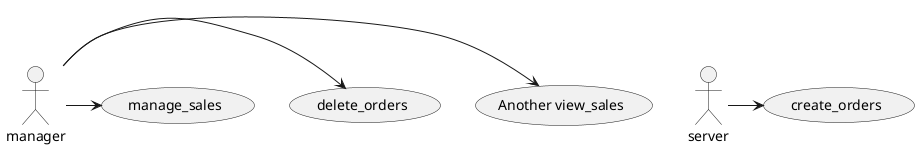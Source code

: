 @startuml

usecase create_orders
(Another view_sales) as (UC2)
usecase delete_orders
usecase (manage_sales) as UC4

actor server
actor manager

manager -> UC2
server -> create_orders
manager -> delete_orders
manager -> UC4
@enduml